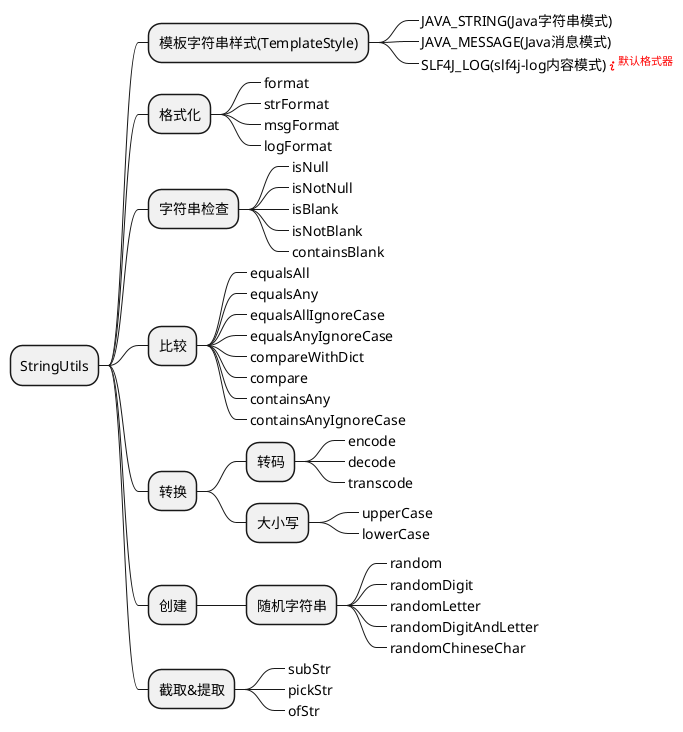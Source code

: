 @startmindmap
* StringUtils

** 模板字符串样式(TemplateStyle)
***_ JAVA_STRING(Java字符串模式)
***_ JAVA_MESSAGE(Java消息模式)
***_ SLF4J_LOG(slf4j-log内容模式)<font color=red><&info><sup>默认格式器</sup></font>

** 格式化
***_ format
***_ strFormat
***_ msgFormat
***_ logFormat

** 字符串检查
***_ isNull
***_ isNotNull
***_ isBlank
***_ isNotBlank
***_ containsBlank

** 比较
***_ equalsAll
***_ equalsAny
***_ equalsAllIgnoreCase
***_ equalsAnyIgnoreCase
***_ compareWithDict
***_ compare
***_ containsAny
***_ containsAnyIgnoreCase

** 转换
*** 转码
****_ encode
****_ decode
****_ transcode
*** 大小写
****_ upperCase
****_ lowerCase

** 创建
*** 随机字符串
****_ random
****_ randomDigit
****_ randomLetter
****_ randomDigitAndLetter
****_ randomChineseChar

** 截取&提取
***_ subStr
***_ pickStr
***_ ofStr

@endmindmap